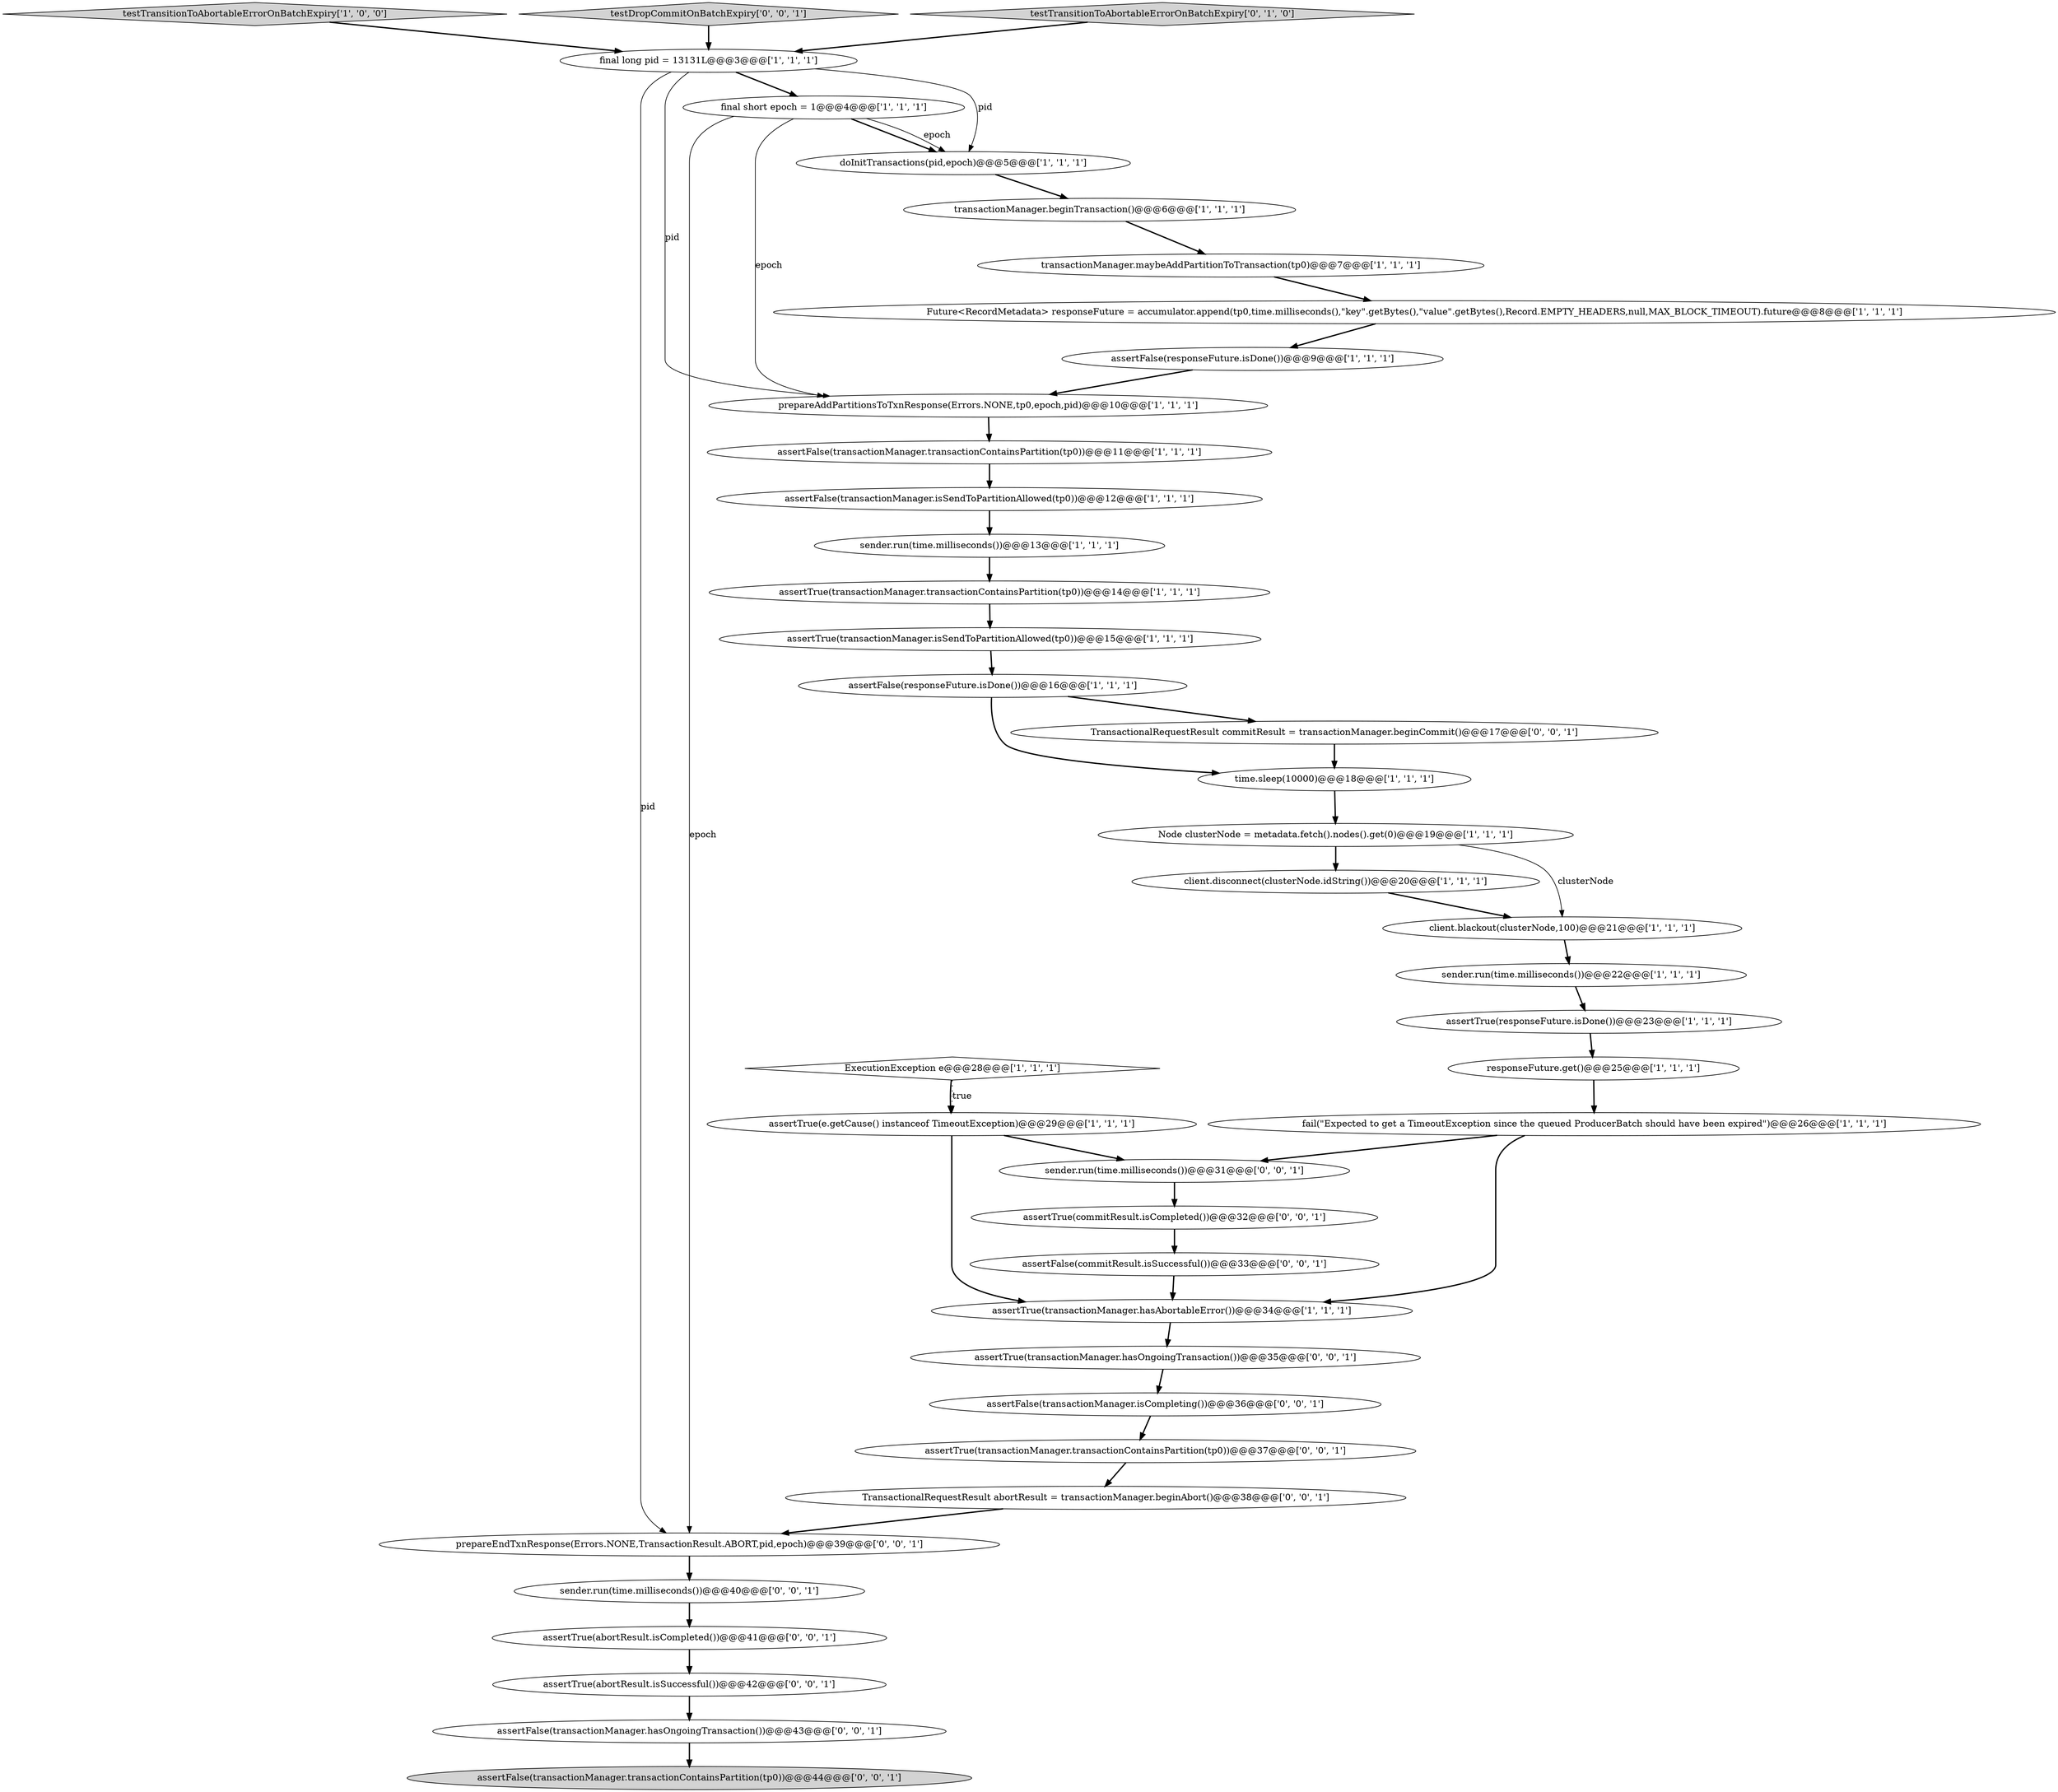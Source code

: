 digraph {
29 [style = filled, label = "assertTrue(transactionManager.transactionContainsPartition(tp0))@@@37@@@['0', '0', '1']", fillcolor = white, shape = ellipse image = "AAA0AAABBB3BBB"];
25 [style = filled, label = "final long pid = 13131L@@@3@@@['1', '1', '1']", fillcolor = white, shape = ellipse image = "AAA0AAABBB1BBB"];
14 [style = filled, label = "final short epoch = 1@@@4@@@['1', '1', '1']", fillcolor = white, shape = ellipse image = "AAA0AAABBB1BBB"];
40 [style = filled, label = "assertTrue(abortResult.isSuccessful())@@@42@@@['0', '0', '1']", fillcolor = white, shape = ellipse image = "AAA0AAABBB3BBB"];
15 [style = filled, label = "transactionManager.beginTransaction()@@@6@@@['1', '1', '1']", fillcolor = white, shape = ellipse image = "AAA0AAABBB1BBB"];
36 [style = filled, label = "assertTrue(commitResult.isCompleted())@@@32@@@['0', '0', '1']", fillcolor = white, shape = ellipse image = "AAA0AAABBB3BBB"];
27 [style = filled, label = "assertFalse(transactionManager.hasOngoingTransaction())@@@43@@@['0', '0', '1']", fillcolor = white, shape = ellipse image = "AAA0AAABBB3BBB"];
10 [style = filled, label = "doInitTransactions(pid,epoch)@@@5@@@['1', '1', '1']", fillcolor = white, shape = ellipse image = "AAA0AAABBB1BBB"];
4 [style = filled, label = "assertFalse(transactionManager.transactionContainsPartition(tp0))@@@11@@@['1', '1', '1']", fillcolor = white, shape = ellipse image = "AAA0AAABBB1BBB"];
20 [style = filled, label = "client.disconnect(clusterNode.idString())@@@20@@@['1', '1', '1']", fillcolor = white, shape = ellipse image = "AAA0AAABBB1BBB"];
17 [style = filled, label = "sender.run(time.milliseconds())@@@13@@@['1', '1', '1']", fillcolor = white, shape = ellipse image = "AAA0AAABBB1BBB"];
28 [style = filled, label = "prepareEndTxnResponse(Errors.NONE,TransactionResult.ABORT,pid,epoch)@@@39@@@['0', '0', '1']", fillcolor = white, shape = ellipse image = "AAA0AAABBB3BBB"];
41 [style = filled, label = "assertFalse(commitResult.isSuccessful())@@@33@@@['0', '0', '1']", fillcolor = white, shape = ellipse image = "AAA0AAABBB3BBB"];
23 [style = filled, label = "assertTrue(transactionManager.transactionContainsPartition(tp0))@@@14@@@['1', '1', '1']", fillcolor = white, shape = ellipse image = "AAA0AAABBB1BBB"];
18 [style = filled, label = "assertTrue(transactionManager.isSendToPartitionAllowed(tp0))@@@15@@@['1', '1', '1']", fillcolor = white, shape = ellipse image = "AAA0AAABBB1BBB"];
7 [style = filled, label = "Node clusterNode = metadata.fetch().nodes().get(0)@@@19@@@['1', '1', '1']", fillcolor = white, shape = ellipse image = "AAA0AAABBB1BBB"];
11 [style = filled, label = "ExecutionException e@@@28@@@['1', '1', '1']", fillcolor = white, shape = diamond image = "AAA0AAABBB1BBB"];
34 [style = filled, label = "sender.run(time.milliseconds())@@@40@@@['0', '0', '1']", fillcolor = white, shape = ellipse image = "AAA0AAABBB3BBB"];
30 [style = filled, label = "assertFalse(transactionManager.transactionContainsPartition(tp0))@@@44@@@['0', '0', '1']", fillcolor = lightgray, shape = ellipse image = "AAA0AAABBB3BBB"];
13 [style = filled, label = "assertFalse(responseFuture.isDone())@@@16@@@['1', '1', '1']", fillcolor = white, shape = ellipse image = "AAA0AAABBB1BBB"];
31 [style = filled, label = "assertFalse(transactionManager.isCompleting())@@@36@@@['0', '0', '1']", fillcolor = white, shape = ellipse image = "AAA0AAABBB3BBB"];
16 [style = filled, label = "time.sleep(10000)@@@18@@@['1', '1', '1']", fillcolor = white, shape = ellipse image = "AAA0AAABBB1BBB"];
0 [style = filled, label = "assertTrue(e.getCause() instanceof TimeoutException)@@@29@@@['1', '1', '1']", fillcolor = white, shape = ellipse image = "AAA0AAABBB1BBB"];
1 [style = filled, label = "assertTrue(transactionManager.hasAbortableError())@@@34@@@['1', '1', '1']", fillcolor = white, shape = ellipse image = "AAA0AAABBB1BBB"];
22 [style = filled, label = "sender.run(time.milliseconds())@@@22@@@['1', '1', '1']", fillcolor = white, shape = ellipse image = "AAA0AAABBB1BBB"];
38 [style = filled, label = "TransactionalRequestResult commitResult = transactionManager.beginCommit()@@@17@@@['0', '0', '1']", fillcolor = white, shape = ellipse image = "AAA0AAABBB3BBB"];
9 [style = filled, label = "assertFalse(responseFuture.isDone())@@@9@@@['1', '1', '1']", fillcolor = white, shape = ellipse image = "AAA0AAABBB1BBB"];
24 [style = filled, label = "testTransitionToAbortableErrorOnBatchExpiry['1', '0', '0']", fillcolor = lightgray, shape = diamond image = "AAA0AAABBB1BBB"];
5 [style = filled, label = "fail(\"Expected to get a TimeoutException since the queued ProducerBatch should have been expired\")@@@26@@@['1', '1', '1']", fillcolor = white, shape = ellipse image = "AAA0AAABBB1BBB"];
19 [style = filled, label = "responseFuture.get()@@@25@@@['1', '1', '1']", fillcolor = white, shape = ellipse image = "AAA0AAABBB1BBB"];
2 [style = filled, label = "assertFalse(transactionManager.isSendToPartitionAllowed(tp0))@@@12@@@['1', '1', '1']", fillcolor = white, shape = ellipse image = "AAA0AAABBB1BBB"];
32 [style = filled, label = "testDropCommitOnBatchExpiry['0', '0', '1']", fillcolor = lightgray, shape = diamond image = "AAA0AAABBB3BBB"];
3 [style = filled, label = "prepareAddPartitionsToTxnResponse(Errors.NONE,tp0,epoch,pid)@@@10@@@['1', '1', '1']", fillcolor = white, shape = ellipse image = "AAA0AAABBB1BBB"];
21 [style = filled, label = "assertTrue(responseFuture.isDone())@@@23@@@['1', '1', '1']", fillcolor = white, shape = ellipse image = "AAA0AAABBB1BBB"];
26 [style = filled, label = "testTransitionToAbortableErrorOnBatchExpiry['0', '1', '0']", fillcolor = lightgray, shape = diamond image = "AAA0AAABBB2BBB"];
12 [style = filled, label = "client.blackout(clusterNode,100)@@@21@@@['1', '1', '1']", fillcolor = white, shape = ellipse image = "AAA0AAABBB1BBB"];
8 [style = filled, label = "transactionManager.maybeAddPartitionToTransaction(tp0)@@@7@@@['1', '1', '1']", fillcolor = white, shape = ellipse image = "AAA0AAABBB1BBB"];
33 [style = filled, label = "TransactionalRequestResult abortResult = transactionManager.beginAbort()@@@38@@@['0', '0', '1']", fillcolor = white, shape = ellipse image = "AAA0AAABBB3BBB"];
37 [style = filled, label = "sender.run(time.milliseconds())@@@31@@@['0', '0', '1']", fillcolor = white, shape = ellipse image = "AAA0AAABBB3BBB"];
35 [style = filled, label = "assertTrue(abortResult.isCompleted())@@@41@@@['0', '0', '1']", fillcolor = white, shape = ellipse image = "AAA0AAABBB3BBB"];
6 [style = filled, label = "Future<RecordMetadata> responseFuture = accumulator.append(tp0,time.milliseconds(),\"key\".getBytes(),\"value\".getBytes(),Record.EMPTY_HEADERS,null,MAX_BLOCK_TIMEOUT).future@@@8@@@['1', '1', '1']", fillcolor = white, shape = ellipse image = "AAA0AAABBB1BBB"];
39 [style = filled, label = "assertTrue(transactionManager.hasOngoingTransaction())@@@35@@@['0', '0', '1']", fillcolor = white, shape = ellipse image = "AAA0AAABBB3BBB"];
2->17 [style = bold, label=""];
1->39 [style = bold, label=""];
10->15 [style = bold, label=""];
25->28 [style = solid, label="pid"];
0->37 [style = bold, label=""];
21->19 [style = bold, label=""];
37->36 [style = bold, label=""];
36->41 [style = bold, label=""];
28->34 [style = bold, label=""];
14->3 [style = solid, label="epoch"];
33->28 [style = bold, label=""];
26->25 [style = bold, label=""];
27->30 [style = bold, label=""];
38->16 [style = bold, label=""];
16->7 [style = bold, label=""];
22->21 [style = bold, label=""];
7->12 [style = solid, label="clusterNode"];
14->10 [style = bold, label=""];
31->29 [style = bold, label=""];
8->6 [style = bold, label=""];
25->14 [style = bold, label=""];
4->2 [style = bold, label=""];
7->20 [style = bold, label=""];
5->37 [style = bold, label=""];
41->1 [style = bold, label=""];
25->10 [style = solid, label="pid"];
25->3 [style = solid, label="pid"];
14->10 [style = solid, label="epoch"];
3->4 [style = bold, label=""];
17->23 [style = bold, label=""];
13->16 [style = bold, label=""];
19->5 [style = bold, label=""];
5->1 [style = bold, label=""];
35->40 [style = bold, label=""];
11->0 [style = bold, label=""];
29->33 [style = bold, label=""];
39->31 [style = bold, label=""];
40->27 [style = bold, label=""];
0->1 [style = bold, label=""];
24->25 [style = bold, label=""];
11->0 [style = dotted, label="true"];
20->12 [style = bold, label=""];
32->25 [style = bold, label=""];
18->13 [style = bold, label=""];
9->3 [style = bold, label=""];
13->38 [style = bold, label=""];
34->35 [style = bold, label=""];
6->9 [style = bold, label=""];
14->28 [style = solid, label="epoch"];
15->8 [style = bold, label=""];
12->22 [style = bold, label=""];
23->18 [style = bold, label=""];
}
